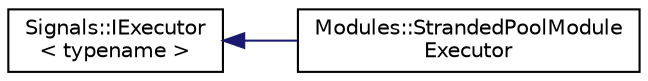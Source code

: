 digraph "Graphical Class Hierarchy"
{
 // INTERACTIVE_SVG=YES
  edge [fontname="Helvetica",fontsize="10",labelfontname="Helvetica",labelfontsize="10"];
  node [fontname="Helvetica",fontsize="10",shape=record];
  rankdir="LR";
  Node1 [label="Signals::IExecutor\l\< typename \>",height=0.2,width=0.4,color="black", fillcolor="white", style="filled",URL="$class_signals_1_1_i_executor.html"];
  Node1 -> Node2 [dir="back",color="midnightblue",fontsize="10",style="solid",fontname="Helvetica"];
  Node2 [label="Modules::StrandedPoolModule\lExecutor",height=0.2,width=0.4,color="black", fillcolor="white", style="filled",URL="$class_modules_1_1_stranded_pool_module_executor.html"];
}
